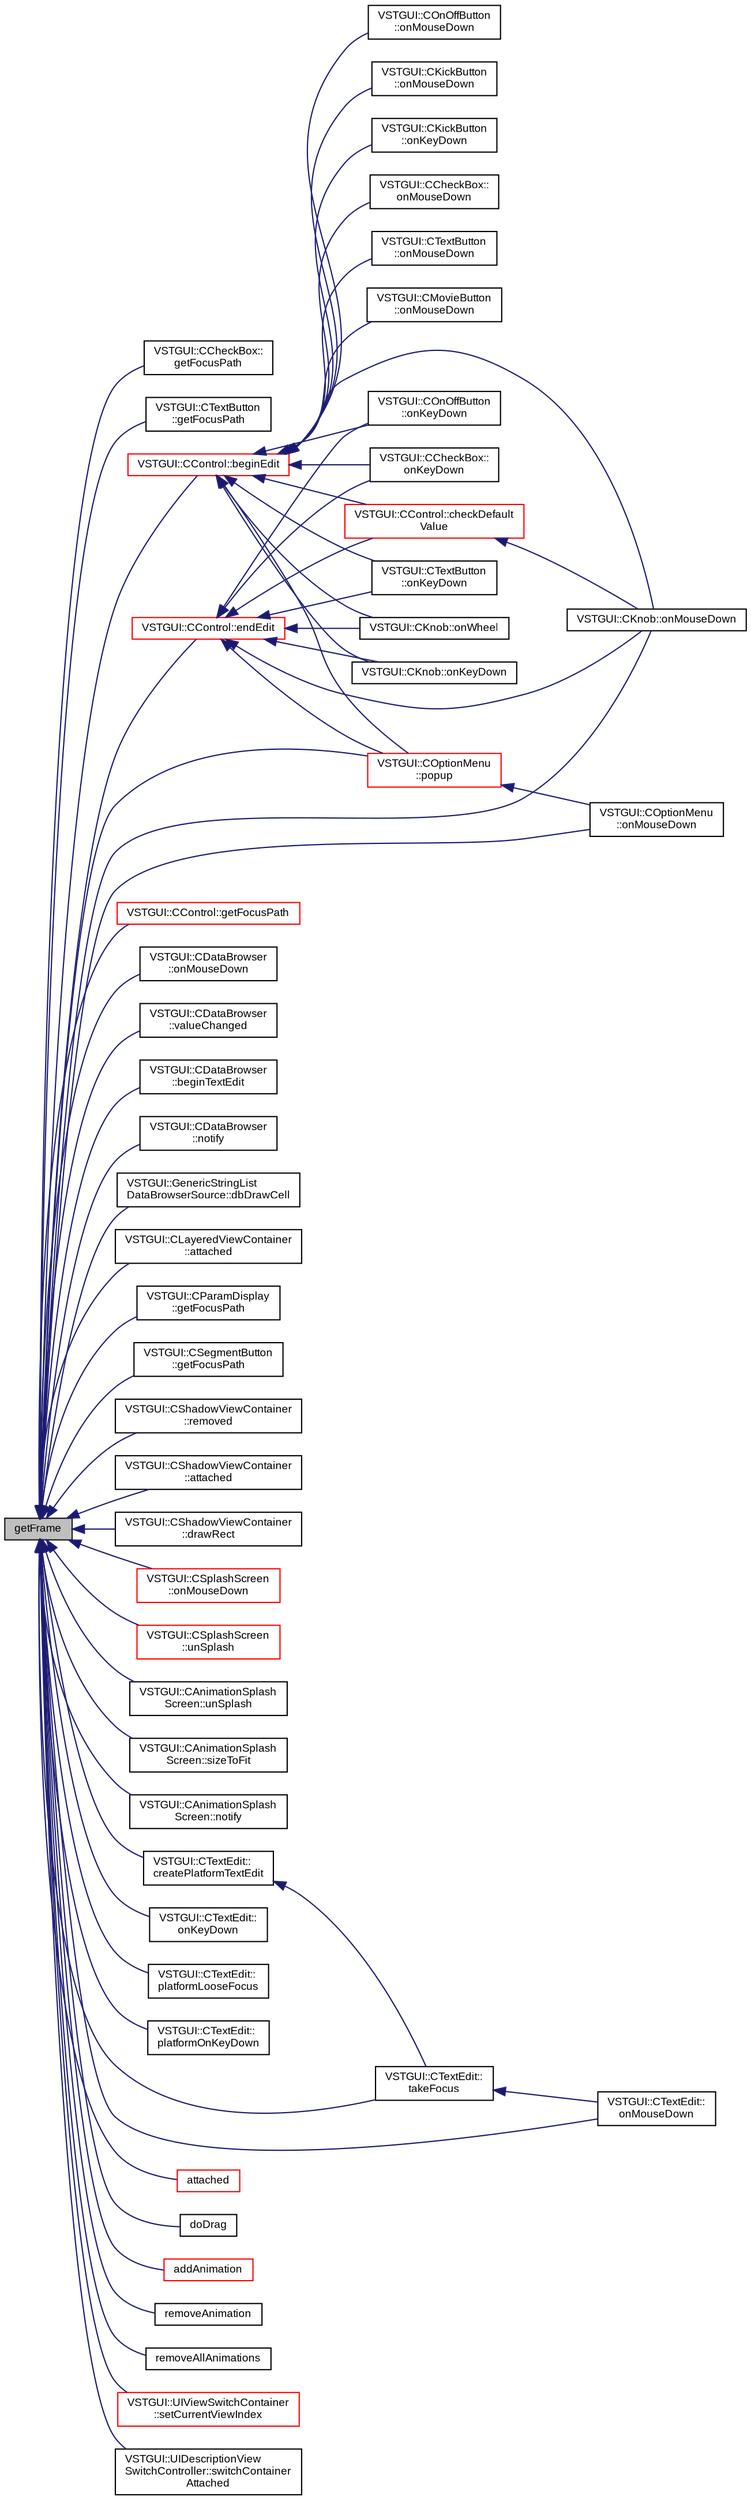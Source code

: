 digraph "getFrame"
{
  bgcolor="transparent";
  edge [fontname="Arial",fontsize="9",labelfontname="Arial",labelfontsize="9"];
  node [fontname="Arial",fontsize="9",shape=record];
  rankdir="LR";
  Node1 [label="getFrame",height=0.2,width=0.4,color="black", fillcolor="grey75", style="filled" fontcolor="black"];
  Node1 -> Node2 [dir="back",color="midnightblue",fontsize="9",style="solid",fontname="Arial"];
  Node2 [label="VSTGUI::CCheckBox::\lgetFocusPath",height=0.2,width=0.4,color="black",URL="$class_v_s_t_g_u_i_1_1_c_check_box.html#aa8a6771777fd78c1a26ac13fc1fe12f1"];
  Node1 -> Node3 [dir="back",color="midnightblue",fontsize="9",style="solid",fontname="Arial"];
  Node3 [label="VSTGUI::CTextButton\l::getFocusPath",height=0.2,width=0.4,color="black",URL="$class_v_s_t_g_u_i_1_1_c_text_button.html#aa8a6771777fd78c1a26ac13fc1fe12f1"];
  Node1 -> Node4 [dir="back",color="midnightblue",fontsize="9",style="solid",fontname="Arial"];
  Node4 [label="VSTGUI::CControl::beginEdit",height=0.2,width=0.4,color="red",URL="$class_v_s_t_g_u_i_1_1_c_control.html#a417db65751882b949a8ebdc2c10ada93"];
  Node4 -> Node5 [dir="back",color="midnightblue",fontsize="9",style="solid",fontname="Arial"];
  Node5 [label="VSTGUI::COnOffButton\l::onMouseDown",height=0.2,width=0.4,color="black",URL="$class_v_s_t_g_u_i_1_1_c_on_off_button.html#af5e4151d575380ad56bf87893631f03d",tooltip="called when a mouse down event occurs "];
  Node4 -> Node6 [dir="back",color="midnightblue",fontsize="9",style="solid",fontname="Arial"];
  Node6 [label="VSTGUI::COnOffButton\l::onKeyDown",height=0.2,width=0.4,color="black",URL="$class_v_s_t_g_u_i_1_1_c_on_off_button.html#ab3e92822dfb33fc98af5cc4d4d65768d",tooltip="called if a key down event occurs and this view has focus "];
  Node4 -> Node7 [dir="back",color="midnightblue",fontsize="9",style="solid",fontname="Arial"];
  Node7 [label="VSTGUI::CKickButton\l::onMouseDown",height=0.2,width=0.4,color="black",URL="$class_v_s_t_g_u_i_1_1_c_kick_button.html#af5e4151d575380ad56bf87893631f03d",tooltip="called when a mouse down event occurs "];
  Node4 -> Node8 [dir="back",color="midnightblue",fontsize="9",style="solid",fontname="Arial"];
  Node8 [label="VSTGUI::CKickButton\l::onKeyDown",height=0.2,width=0.4,color="black",URL="$class_v_s_t_g_u_i_1_1_c_kick_button.html#ab3e92822dfb33fc98af5cc4d4d65768d",tooltip="called if a key down event occurs and this view has focus "];
  Node4 -> Node9 [dir="back",color="midnightblue",fontsize="9",style="solid",fontname="Arial"];
  Node9 [label="VSTGUI::CCheckBox::\lonMouseDown",height=0.2,width=0.4,color="black",URL="$class_v_s_t_g_u_i_1_1_c_check_box.html#af5e4151d575380ad56bf87893631f03d",tooltip="called when a mouse down event occurs "];
  Node4 -> Node10 [dir="back",color="midnightblue",fontsize="9",style="solid",fontname="Arial"];
  Node10 [label="VSTGUI::CCheckBox::\lonKeyDown",height=0.2,width=0.4,color="black",URL="$class_v_s_t_g_u_i_1_1_c_check_box.html#ab3e92822dfb33fc98af5cc4d4d65768d",tooltip="called if a key down event occurs and this view has focus "];
  Node4 -> Node11 [dir="back",color="midnightblue",fontsize="9",style="solid",fontname="Arial"];
  Node11 [label="VSTGUI::CTextButton\l::onMouseDown",height=0.2,width=0.4,color="black",URL="$class_v_s_t_g_u_i_1_1_c_text_button.html#af5e4151d575380ad56bf87893631f03d",tooltip="called when a mouse down event occurs "];
  Node4 -> Node12 [dir="back",color="midnightblue",fontsize="9",style="solid",fontname="Arial"];
  Node12 [label="VSTGUI::CTextButton\l::onKeyDown",height=0.2,width=0.4,color="black",URL="$class_v_s_t_g_u_i_1_1_c_text_button.html#ab3e92822dfb33fc98af5cc4d4d65768d",tooltip="called if a key down event occurs and this view has focus "];
  Node4 -> Node13 [dir="back",color="midnightblue",fontsize="9",style="solid",fontname="Arial"];
  Node13 [label="VSTGUI::CControl::checkDefault\lValue",height=0.2,width=0.4,color="red",URL="$class_v_s_t_g_u_i_1_1_c_control.html#a5b0ed7ded11a5b04a43b49dd15a85190"];
  Node13 -> Node14 [dir="back",color="midnightblue",fontsize="9",style="solid",fontname="Arial"];
  Node14 [label="VSTGUI::CKnob::onMouseDown",height=0.2,width=0.4,color="black",URL="$class_v_s_t_g_u_i_1_1_c_knob.html#af5e4151d575380ad56bf87893631f03d",tooltip="called when a mouse down event occurs "];
  Node4 -> Node14 [dir="back",color="midnightblue",fontsize="9",style="solid",fontname="Arial"];
  Node4 -> Node15 [dir="back",color="midnightblue",fontsize="9",style="solid",fontname="Arial"];
  Node15 [label="VSTGUI::CKnob::onWheel",height=0.2,width=0.4,color="black",URL="$class_v_s_t_g_u_i_1_1_c_knob.html#aff7d0cc32cff2cc6fb023b227c9f6cb4",tooltip="called if a mouse wheel event is happening over this view "];
  Node4 -> Node16 [dir="back",color="midnightblue",fontsize="9",style="solid",fontname="Arial"];
  Node16 [label="VSTGUI::CKnob::onKeyDown",height=0.2,width=0.4,color="black",URL="$class_v_s_t_g_u_i_1_1_c_knob.html#ab3e92822dfb33fc98af5cc4d4d65768d",tooltip="called if a key down event occurs and this view has focus "];
  Node4 -> Node17 [dir="back",color="midnightblue",fontsize="9",style="solid",fontname="Arial"];
  Node17 [label="VSTGUI::CMovieButton\l::onMouseDown",height=0.2,width=0.4,color="black",URL="$class_v_s_t_g_u_i_1_1_c_movie_button.html#af5e4151d575380ad56bf87893631f03d",tooltip="called when a mouse down event occurs "];
  Node4 -> Node18 [dir="back",color="midnightblue",fontsize="9",style="solid",fontname="Arial"];
  Node18 [label="VSTGUI::COptionMenu\l::popup",height=0.2,width=0.4,color="red",URL="$class_v_s_t_g_u_i_1_1_c_option_menu.html#ae16683842653f97cac2c61e255bdfc53",tooltip="pops up menu "];
  Node18 -> Node19 [dir="back",color="midnightblue",fontsize="9",style="solid",fontname="Arial"];
  Node19 [label="VSTGUI::COptionMenu\l::onMouseDown",height=0.2,width=0.4,color="black",URL="$class_v_s_t_g_u_i_1_1_c_option_menu.html#af5e4151d575380ad56bf87893631f03d",tooltip="called when a mouse down event occurs "];
  Node1 -> Node20 [dir="back",color="midnightblue",fontsize="9",style="solid",fontname="Arial"];
  Node20 [label="VSTGUI::CControl::endEdit",height=0.2,width=0.4,color="red",URL="$class_v_s_t_g_u_i_1_1_c_control.html#ace186d3a60dee99bc2fd1bf6a5b35601"];
  Node20 -> Node6 [dir="back",color="midnightblue",fontsize="9",style="solid",fontname="Arial"];
  Node20 -> Node10 [dir="back",color="midnightblue",fontsize="9",style="solid",fontname="Arial"];
  Node20 -> Node12 [dir="back",color="midnightblue",fontsize="9",style="solid",fontname="Arial"];
  Node20 -> Node13 [dir="back",color="midnightblue",fontsize="9",style="solid",fontname="Arial"];
  Node20 -> Node14 [dir="back",color="midnightblue",fontsize="9",style="solid",fontname="Arial"];
  Node20 -> Node15 [dir="back",color="midnightblue",fontsize="9",style="solid",fontname="Arial"];
  Node20 -> Node16 [dir="back",color="midnightblue",fontsize="9",style="solid",fontname="Arial"];
  Node20 -> Node18 [dir="back",color="midnightblue",fontsize="9",style="solid",fontname="Arial"];
  Node1 -> Node21 [dir="back",color="midnightblue",fontsize="9",style="solid",fontname="Arial"];
  Node21 [label="VSTGUI::CControl::getFocusPath",height=0.2,width=0.4,color="red",URL="$class_v_s_t_g_u_i_1_1_c_control.html#aa8a6771777fd78c1a26ac13fc1fe12f1"];
  Node1 -> Node22 [dir="back",color="midnightblue",fontsize="9",style="solid",fontname="Arial"];
  Node22 [label="VSTGUI::CDataBrowser\l::onMouseDown",height=0.2,width=0.4,color="black",URL="$class_v_s_t_g_u_i_1_1_c_data_browser.html#af5e4151d575380ad56bf87893631f03d",tooltip="called when a mouse down event occurs "];
  Node1 -> Node23 [dir="back",color="midnightblue",fontsize="9",style="solid",fontname="Arial"];
  Node23 [label="VSTGUI::CDataBrowser\l::valueChanged",height=0.2,width=0.4,color="black",URL="$class_v_s_t_g_u_i_1_1_c_data_browser.html#a9e11979012090b0ff41c3f59aef6023d"];
  Node1 -> Node24 [dir="back",color="midnightblue",fontsize="9",style="solid",fontname="Arial"];
  Node24 [label="VSTGUI::CDataBrowser\l::beginTextEdit",height=0.2,width=0.4,color="black",URL="$class_v_s_t_g_u_i_1_1_c_data_browser.html#af132c21a2b263d779de2ed53b400da22",tooltip="starts a text edit for a cell "];
  Node1 -> Node25 [dir="back",color="midnightblue",fontsize="9",style="solid",fontname="Arial"];
  Node25 [label="VSTGUI::CDataBrowser\l::notify",height=0.2,width=0.4,color="black",URL="$class_v_s_t_g_u_i_1_1_c_data_browser.html#a15414e56ad0060f4b50f81ff44ad2a3e",tooltip="translates a local coordinate to a global one using parent transforms "];
  Node1 -> Node26 [dir="back",color="midnightblue",fontsize="9",style="solid",fontname="Arial"];
  Node26 [label="VSTGUI::GenericStringList\lDataBrowserSource::dbDrawCell",height=0.2,width=0.4,color="black",URL="$class_v_s_t_g_u_i_1_1_generic_string_list_data_browser_source.html#a2764a494bfbadf5fd5bf3fead287d4d2"];
  Node1 -> Node14 [dir="back",color="midnightblue",fontsize="9",style="solid",fontname="Arial"];
  Node1 -> Node27 [dir="back",color="midnightblue",fontsize="9",style="solid",fontname="Arial"];
  Node27 [label="VSTGUI::CLayeredViewContainer\l::attached",height=0.2,width=0.4,color="black",URL="$class_v_s_t_g_u_i_1_1_c_layered_view_container.html#a80b16ccff7902bff173730d061e83c0b",tooltip="view is attached to a parent view "];
  Node1 -> Node18 [dir="back",color="midnightblue",fontsize="9",style="solid",fontname="Arial"];
  Node1 -> Node19 [dir="back",color="midnightblue",fontsize="9",style="solid",fontname="Arial"];
  Node1 -> Node28 [dir="back",color="midnightblue",fontsize="9",style="solid",fontname="Arial"];
  Node28 [label="VSTGUI::CParamDisplay\l::getFocusPath",height=0.2,width=0.4,color="black",URL="$class_v_s_t_g_u_i_1_1_c_param_display.html#aa8a6771777fd78c1a26ac13fc1fe12f1"];
  Node1 -> Node29 [dir="back",color="midnightblue",fontsize="9",style="solid",fontname="Arial"];
  Node29 [label="VSTGUI::CSegmentButton\l::getFocusPath",height=0.2,width=0.4,color="black",URL="$class_v_s_t_g_u_i_1_1_c_segment_button.html#aa8a6771777fd78c1a26ac13fc1fe12f1"];
  Node1 -> Node30 [dir="back",color="midnightblue",fontsize="9",style="solid",fontname="Arial"];
  Node30 [label="VSTGUI::CShadowViewContainer\l::removed",height=0.2,width=0.4,color="black",URL="$class_v_s_t_g_u_i_1_1_c_shadow_view_container.html#a49265b3f3a104df683a4fb5867d09555",tooltip="view is removed from parent view "];
  Node1 -> Node31 [dir="back",color="midnightblue",fontsize="9",style="solid",fontname="Arial"];
  Node31 [label="VSTGUI::CShadowViewContainer\l::attached",height=0.2,width=0.4,color="black",URL="$class_v_s_t_g_u_i_1_1_c_shadow_view_container.html#a80b16ccff7902bff173730d061e83c0b",tooltip="view is attached to a parent view "];
  Node1 -> Node32 [dir="back",color="midnightblue",fontsize="9",style="solid",fontname="Arial"];
  Node32 [label="VSTGUI::CShadowViewContainer\l::drawRect",height=0.2,width=0.4,color="black",URL="$class_v_s_t_g_u_i_1_1_c_shadow_view_container.html#a530199c9ce307c3c7aa37e8f7acd75fb",tooltip="called if the view should draw itself "];
  Node1 -> Node33 [dir="back",color="midnightblue",fontsize="9",style="solid",fontname="Arial"];
  Node33 [label="VSTGUI::CSplashScreen\l::onMouseDown",height=0.2,width=0.4,color="red",URL="$class_v_s_t_g_u_i_1_1_c_splash_screen.html#af5e4151d575380ad56bf87893631f03d",tooltip="called when a mouse down event occurs "];
  Node1 -> Node34 [dir="back",color="midnightblue",fontsize="9",style="solid",fontname="Arial"];
  Node34 [label="VSTGUI::CSplashScreen\l::unSplash",height=0.2,width=0.4,color="red",URL="$class_v_s_t_g_u_i_1_1_c_splash_screen.html#aa78e227bab14a431ebf84d338439b02b"];
  Node1 -> Node35 [dir="back",color="midnightblue",fontsize="9",style="solid",fontname="Arial"];
  Node35 [label="VSTGUI::CAnimationSplash\lScreen::unSplash",height=0.2,width=0.4,color="black",URL="$class_v_s_t_g_u_i_1_1_c_animation_splash_screen.html#aa78e227bab14a431ebf84d338439b02b"];
  Node1 -> Node36 [dir="back",color="midnightblue",fontsize="9",style="solid",fontname="Arial"];
  Node36 [label="VSTGUI::CAnimationSplash\lScreen::sizeToFit",height=0.2,width=0.4,color="black",URL="$class_v_s_t_g_u_i_1_1_c_animation_splash_screen.html#a1f9f5eb3e6ae65118a2c1f15f15acab3",tooltip="resize view to optimal size "];
  Node1 -> Node37 [dir="back",color="midnightblue",fontsize="9",style="solid",fontname="Arial"];
  Node37 [label="VSTGUI::CAnimationSplash\lScreen::notify",height=0.2,width=0.4,color="black",URL="$class_v_s_t_g_u_i_1_1_c_animation_splash_screen.html#a15414e56ad0060f4b50f81ff44ad2a3e"];
  Node1 -> Node38 [dir="back",color="midnightblue",fontsize="9",style="solid",fontname="Arial"];
  Node38 [label="VSTGUI::CTextEdit::\lonMouseDown",height=0.2,width=0.4,color="black",URL="$class_v_s_t_g_u_i_1_1_c_text_edit.html#af5e4151d575380ad56bf87893631f03d",tooltip="called when a mouse down event occurs "];
  Node1 -> Node39 [dir="back",color="midnightblue",fontsize="9",style="solid",fontname="Arial"];
  Node39 [label="VSTGUI::CTextEdit::\lonKeyDown",height=0.2,width=0.4,color="black",URL="$class_v_s_t_g_u_i_1_1_c_text_edit.html#ab3e92822dfb33fc98af5cc4d4d65768d",tooltip="called if a key down event occurs and this view has focus "];
  Node1 -> Node40 [dir="back",color="midnightblue",fontsize="9",style="solid",fontname="Arial"];
  Node40 [label="VSTGUI::CTextEdit::\lplatformLooseFocus",height=0.2,width=0.4,color="black",URL="$class_v_s_t_g_u_i_1_1_c_text_edit.html#abdef00c2735f41a8e7e17036f3416306"];
  Node1 -> Node41 [dir="back",color="midnightblue",fontsize="9",style="solid",fontname="Arial"];
  Node41 [label="VSTGUI::CTextEdit::\lplatformOnKeyDown",height=0.2,width=0.4,color="black",URL="$class_v_s_t_g_u_i_1_1_c_text_edit.html#a6fe3b1173ddcfc768a77a358ea46698f"];
  Node1 -> Node42 [dir="back",color="midnightblue",fontsize="9",style="solid",fontname="Arial"];
  Node42 [label="VSTGUI::CTextEdit::\lcreatePlatformTextEdit",height=0.2,width=0.4,color="black",URL="$class_v_s_t_g_u_i_1_1_c_text_edit.html#a7135be785a7c3fd00a332321d1ef97b3"];
  Node42 -> Node43 [dir="back",color="midnightblue",fontsize="9",style="solid",fontname="Arial"];
  Node43 [label="VSTGUI::CTextEdit::\ltakeFocus",height=0.2,width=0.4,color="black",URL="$class_v_s_t_g_u_i_1_1_c_text_edit.html#af199268157650ebc6dd9248a0ca04550",tooltip="called if view should take focus "];
  Node43 -> Node38 [dir="back",color="midnightblue",fontsize="9",style="solid",fontname="Arial"];
  Node1 -> Node43 [dir="back",color="midnightblue",fontsize="9",style="solid",fontname="Arial"];
  Node1 -> Node44 [dir="back",color="midnightblue",fontsize="9",style="solid",fontname="Arial"];
  Node44 [label="attached",height=0.2,width=0.4,color="red",URL="$class_v_s_t_g_u_i_1_1_c_view.html#a80b16ccff7902bff173730d061e83c0b",tooltip="view is attached to a parent view "];
  Node1 -> Node45 [dir="back",color="midnightblue",fontsize="9",style="solid",fontname="Arial"];
  Node45 [label="doDrag",height=0.2,width=0.4,color="black",URL="$class_v_s_t_g_u_i_1_1_c_view.html#af07ba191ffe3b29a7b836a638f00c15c",tooltip="start a drag operation. See CDropSource to create the source data package "];
  Node1 -> Node46 [dir="back",color="midnightblue",fontsize="9",style="solid",fontname="Arial"];
  Node46 [label="addAnimation",height=0.2,width=0.4,color="red",URL="$class_v_s_t_g_u_i_1_1_c_view.html#ad2a5962bd58b120ead1a75f7b4a7ca9a"];
  Node1 -> Node47 [dir="back",color="midnightblue",fontsize="9",style="solid",fontname="Arial"];
  Node47 [label="removeAnimation",height=0.2,width=0.4,color="black",URL="$class_v_s_t_g_u_i_1_1_c_view.html#a35880645f06796dbb9dab26f1df5d209"];
  Node1 -> Node48 [dir="back",color="midnightblue",fontsize="9",style="solid",fontname="Arial"];
  Node48 [label="removeAllAnimations",height=0.2,width=0.4,color="black",URL="$class_v_s_t_g_u_i_1_1_c_view.html#a2e2b03fdb07587b7595e7e9343312309"];
  Node1 -> Node49 [dir="back",color="midnightblue",fontsize="9",style="solid",fontname="Arial"];
  Node49 [label="VSTGUI::UIViewSwitchContainer\l::setCurrentViewIndex",height=0.2,width=0.4,color="red",URL="$class_v_s_t_g_u_i_1_1_u_i_view_switch_container.html#ad3561a0c13cf9120d316e062da592eaa"];
  Node1 -> Node50 [dir="back",color="midnightblue",fontsize="9",style="solid",fontname="Arial"];
  Node50 [label="VSTGUI::UIDescriptionView\lSwitchController::switchContainer\lAttached",height=0.2,width=0.4,color="black",URL="$class_v_s_t_g_u_i_1_1_u_i_description_view_switch_controller.html#a93bd431f3ff3c9d4b70eb58b30219499"];
}
